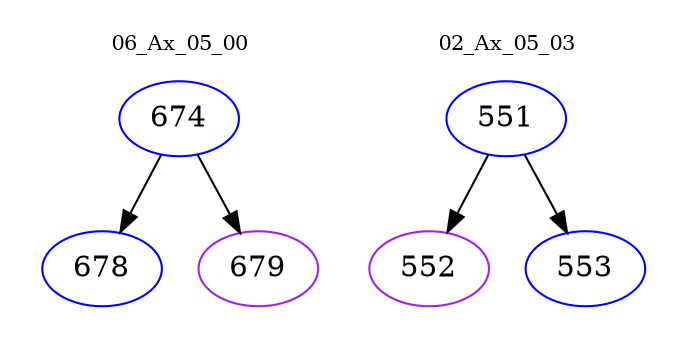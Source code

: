 digraph{
subgraph cluster_0 {
color = white
label = "06_Ax_05_00";
fontsize=10;
T0_674 [label="674", color="blue"]
T0_674 -> T0_678 [color="black"]
T0_678 [label="678", color="blue"]
T0_674 -> T0_679 [color="black"]
T0_679 [label="679", color="purple"]
}
subgraph cluster_1 {
color = white
label = "02_Ax_05_03";
fontsize=10;
T1_551 [label="551", color="blue"]
T1_551 -> T1_552 [color="black"]
T1_552 [label="552", color="purple"]
T1_551 -> T1_553 [color="black"]
T1_553 [label="553", color="blue"]
}
}
